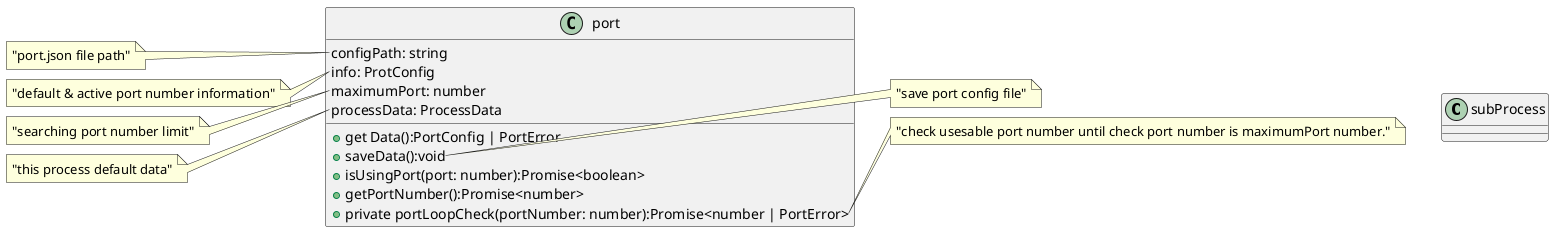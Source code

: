 @startuml

class subProcess {
	
}

class port {
	configPath: string
	info: ProtConfig
	maximumPort: number
	processData: ProcessData

	+ get Data():PortConfig | PortError 
	+ saveData():void
	+ isUsingPort(port: number):Promise<boolean>
	+ getPortNumber():Promise<number>
	+ private portLoopCheck(portNumber: number):Promise<number | PortError>
}

note left of port::configPath
"port.json file path"
end note

note left of port::info
"default & active port number information"
end note

note left of port::maximumPort
"searching port number limit"
end note

note left of port::processData
"this process default data"
end note

note right of port::saveData
"save port config file"
end note

note right of port::portLoopCheck
"check usesable port number until check port number is maximumPort number."
end note

@enduml